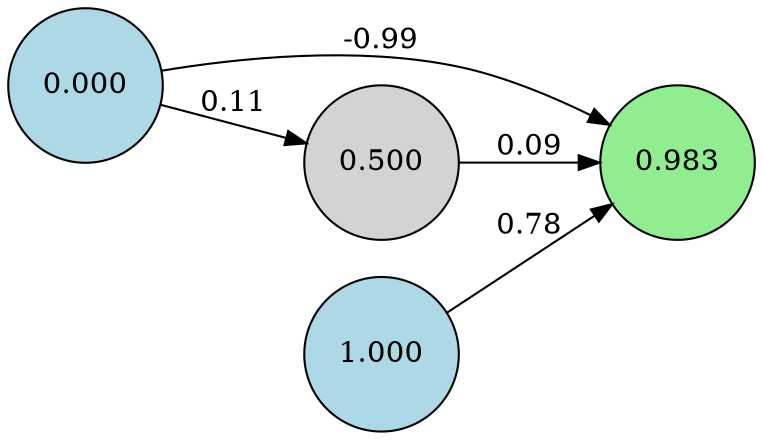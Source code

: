 digraph neat {
  rankdir=LR;
  node [shape=circle];
  node0 [label="0.000", style=filled, fillcolor=lightblue];
  node1 [label="1.000", style=filled, fillcolor=lightblue];
  node73 [label="0.983", style=filled, fillcolor=lightgreen];
  node166 [label="0.500", style=filled, fillcolor=lightgray];
  node1 -> node73 [label="0.78"];
  node0 -> node166 [label="0.11"];
  node166 -> node73 [label="0.09"];
  node0 -> node73 [label="-0.99"];
}
